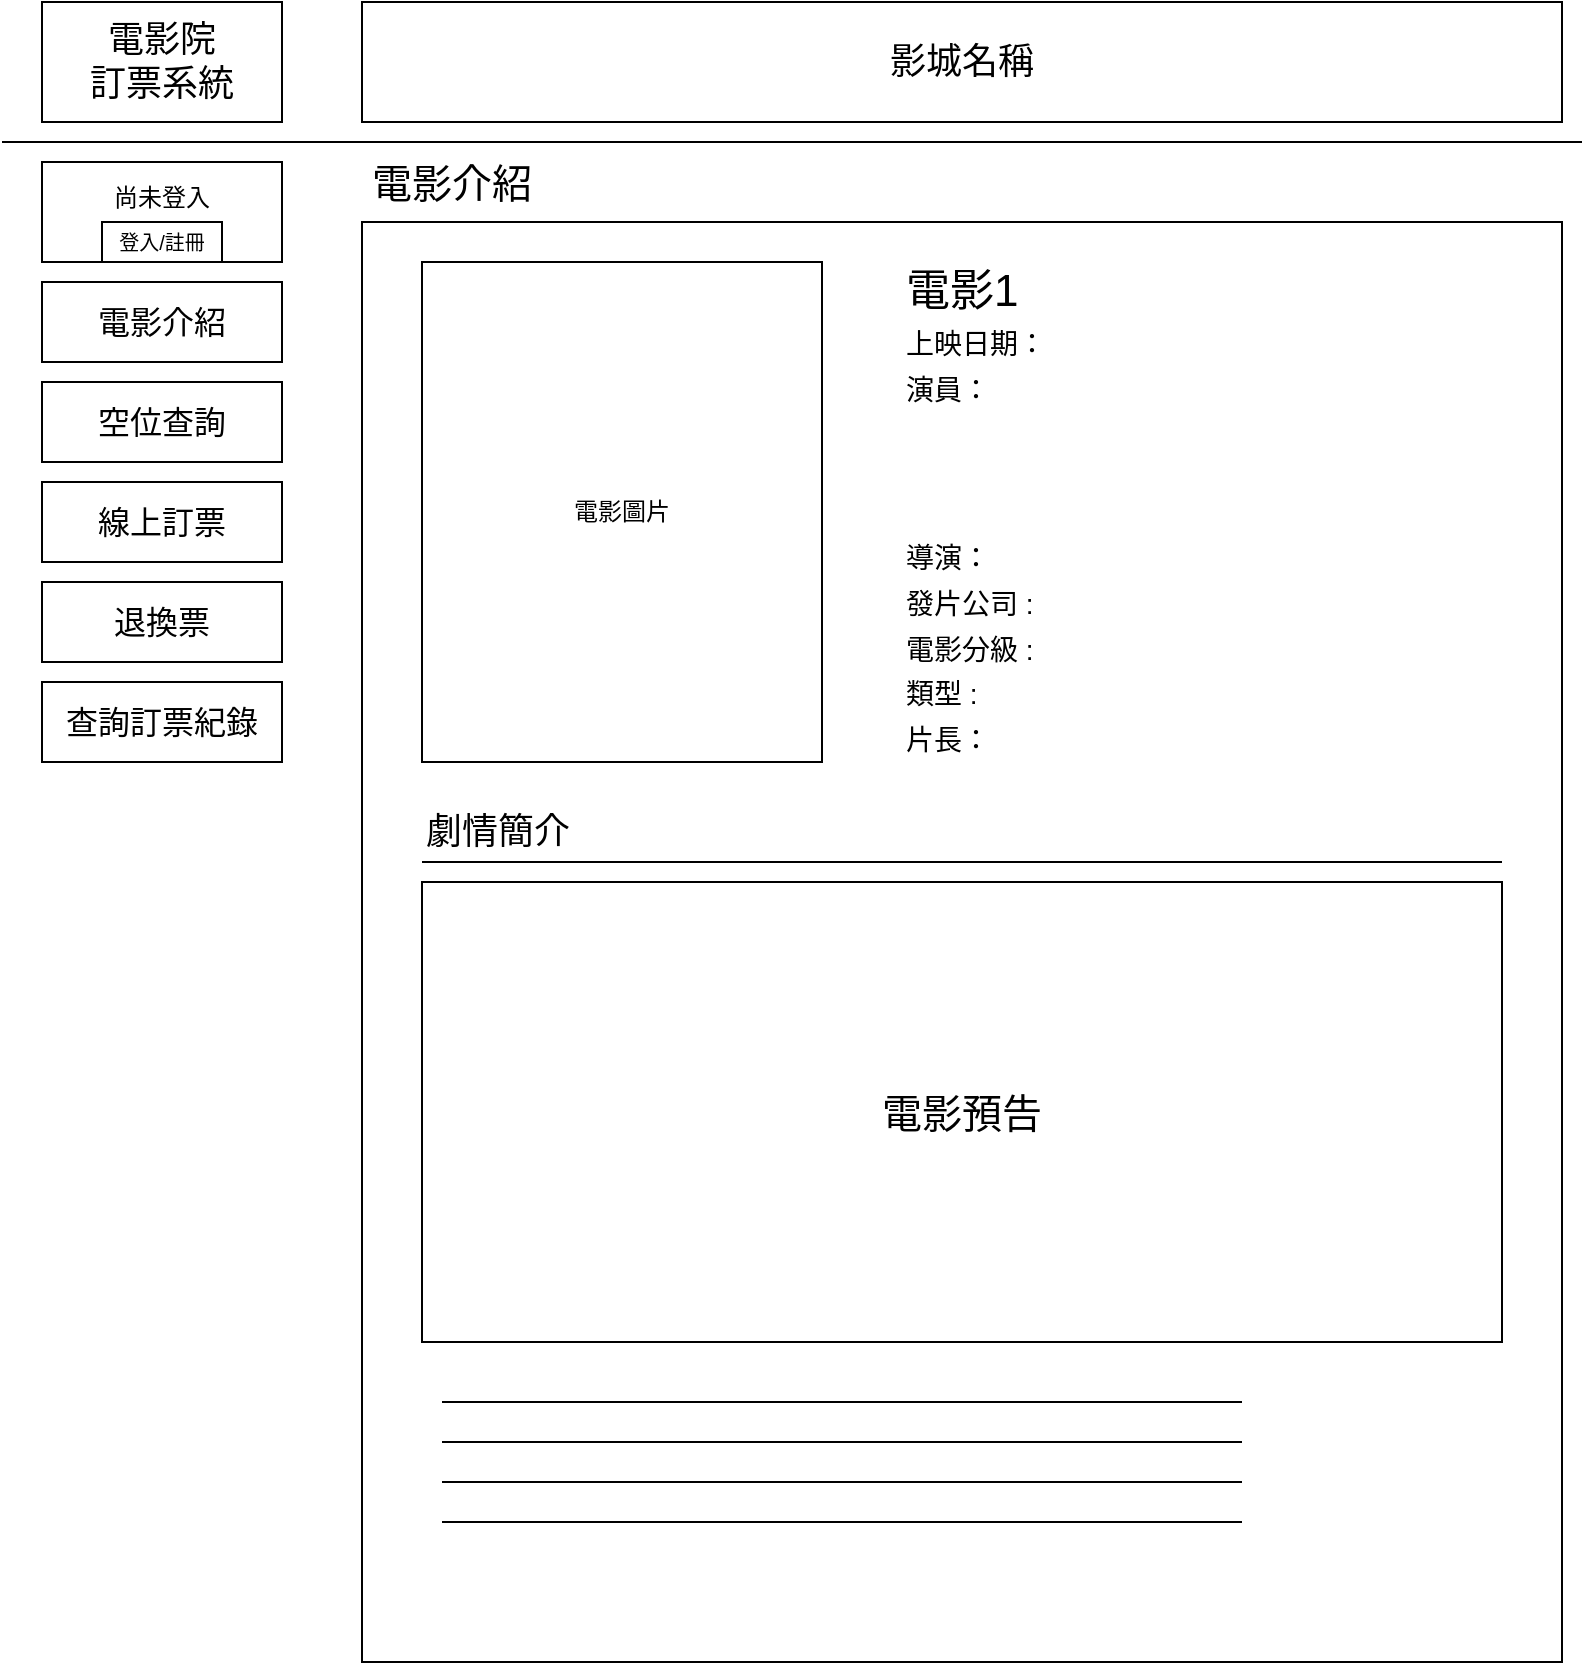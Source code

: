 <mxfile version="13.0.3" type="device"><diagram id="V6z0WZDsdBJURzAzEbW3" name="Page-1"><mxGraphModel dx="434" dy="599" grid="1" gridSize="10" guides="1" tooltips="1" connect="1" arrows="1" fold="1" page="1" pageScale="1" pageWidth="827" pageHeight="1169" math="0" shadow="0"><root><mxCell id="0"/><mxCell id="1" parent="0"/><mxCell id="b8oCVE6nscO5WDQQC25G-1" value="" style="rounded=0;whiteSpace=wrap;html=1;" parent="1" vertex="1"><mxGeometry x="200" y="160" width="600" height="720" as="geometry"/></mxCell><mxCell id="b8oCVE6nscO5WDQQC25G-2" value="&lt;span style=&quot;font-size: 18px&quot;&gt;電影院&lt;br&gt;訂票系統&lt;/span&gt;" style="rounded=0;whiteSpace=wrap;html=1;" parent="1" vertex="1"><mxGeometry x="40" y="50" width="120" height="60" as="geometry"/></mxCell><mxCell id="b8oCVE6nscO5WDQQC25G-3" value="&lt;font style=&quot;font-size: 18px&quot;&gt;影城名稱&lt;/font&gt;" style="rounded=0;whiteSpace=wrap;html=1;" parent="1" vertex="1"><mxGeometry x="200" y="50" width="600" height="60" as="geometry"/></mxCell><mxCell id="b8oCVE6nscO5WDQQC25G-5" value="" style="endArrow=none;html=1;" parent="1" edge="1"><mxGeometry width="50" height="50" relative="1" as="geometry"><mxPoint x="810" y="120" as="sourcePoint"/><mxPoint x="20" y="120" as="targetPoint"/></mxGeometry></mxCell><mxCell id="b8oCVE6nscO5WDQQC25G-6" value="&lt;font style=&quot;font-size: 16px&quot;&gt;電影介紹&lt;/font&gt;" style="rounded=0;whiteSpace=wrap;html=1;" parent="1" vertex="1"><mxGeometry x="40" y="190" width="120" height="40" as="geometry"/></mxCell><mxCell id="b8oCVE6nscO5WDQQC25G-11" value="尚未登入&lt;br&gt;&amp;nbsp;" style="rounded=0;whiteSpace=wrap;html=1;strokeColor=#000000;align=center;" parent="1" vertex="1"><mxGeometry x="40" y="130" width="120" height="50" as="geometry"/></mxCell><mxCell id="b8oCVE6nscO5WDQQC25G-13" value="&lt;font style=&quot;font-size: 20px&quot;&gt;電影介紹&lt;/font&gt;" style="text;html=1;strokeColor=none;fillColor=none;align=center;verticalAlign=middle;whiteSpace=wrap;rounded=0;" parent="1" vertex="1"><mxGeometry x="200" y="130" width="90" height="20" as="geometry"/></mxCell><mxCell id="b8oCVE6nscO5WDQQC25G-18" value="&lt;font style=&quot;font-size: 16px&quot;&gt;線上訂票&lt;/font&gt;" style="rounded=0;whiteSpace=wrap;html=1;" parent="1" vertex="1"><mxGeometry x="40" y="340" width="120" height="40" as="geometry"/></mxCell><mxCell id="b8oCVE6nscO5WDQQC25G-76" value="電影圖片" style="rounded=0;whiteSpace=wrap;html=1;" parent="1" vertex="1"><mxGeometry x="230" y="180" width="200" height="250" as="geometry"/></mxCell><mxCell id="b8oCVE6nscO5WDQQC25G-82" value="&lt;span style=&quot;font-size: 16px&quot;&gt;退換票&lt;/span&gt;" style="rounded=0;whiteSpace=wrap;html=1;" parent="1" vertex="1"><mxGeometry x="40" y="340" width="120" height="40" as="geometry"/></mxCell><mxCell id="b8oCVE6nscO5WDQQC25G-83" value="&lt;font style=&quot;font-size: 16px&quot;&gt;查詢訂票紀錄&lt;/font&gt;" style="rounded=0;whiteSpace=wrap;html=1;" parent="1" vertex="1"><mxGeometry x="40" y="390" width="120" height="40" as="geometry"/></mxCell><mxCell id="b8oCVE6nscO5WDQQC25G-85" value="&lt;font style=&quot;font-size: 16px&quot;&gt;空位查詢&lt;/font&gt;" style="rounded=0;whiteSpace=wrap;html=1;" parent="1" vertex="1"><mxGeometry x="40" y="240" width="120" height="40" as="geometry"/></mxCell><mxCell id="b8oCVE6nscO5WDQQC25G-86" value="&lt;font style=&quot;font-size: 10px&quot;&gt;登入/註冊&lt;/font&gt;" style="rounded=0;whiteSpace=wrap;html=1;strokeColor=#000000;" parent="1" vertex="1"><mxGeometry x="70" y="160" width="60" height="20" as="geometry"/></mxCell><mxCell id="gEj6kzCqYp7mq25FHKuv-1" value="&lt;font style=&quot;font-size: 16px&quot;&gt;線上訂票&lt;/font&gt;" style="rounded=0;whiteSpace=wrap;html=1;" parent="1" vertex="1"><mxGeometry x="40" y="290" width="120" height="40" as="geometry"/></mxCell><mxCell id="9nuUS_1RXoE4dCC6-C13-5" value="&lt;div style=&quot;font-size: 14px&quot;&gt;&lt;font style=&quot;font-size: 14px&quot;&gt;上映日期：&lt;/font&gt;&lt;/div&gt;&lt;div style=&quot;font-size: 5px&quot;&gt;&lt;font style=&quot;font-size: 5px&quot;&gt;&lt;br&gt;&lt;/font&gt;&lt;/div&gt;&lt;div style=&quot;font-size: 14px&quot;&gt;&lt;font style=&quot;font-size: 14px&quot;&gt;演員：&lt;/font&gt;&lt;/div&gt;&lt;div style=&quot;font-size: 14px&quot;&gt;&lt;font style=&quot;font-size: 14px&quot;&gt;&lt;br&gt;&lt;/font&gt;&lt;/div&gt;&lt;div style=&quot;font-size: 14px&quot;&gt;&lt;font style=&quot;font-size: 14px&quot;&gt;&lt;br&gt;&lt;/font&gt;&lt;/div&gt;&lt;div style=&quot;font-size: 14px&quot;&gt;&lt;br&gt;&lt;/div&gt;&lt;div style=&quot;font-size: 14px&quot;&gt;&lt;br&gt;&lt;/div&gt;&lt;div style=&quot;font-size: 14px&quot;&gt;&lt;font style=&quot;font-size: 14px&quot;&gt;導演：&lt;/font&gt;&lt;/div&gt;&lt;div style=&quot;font-size: 5px&quot;&gt;&lt;font style=&quot;font-size: 5px&quot;&gt;&lt;br&gt;&lt;/font&gt;&lt;/div&gt;&lt;div style=&quot;font-size: 14px&quot;&gt;&lt;font style=&quot;font-size: 14px&quot;&gt;發片公司 :&lt;/font&gt;&lt;/div&gt;&lt;div style=&quot;font-size: 5px&quot;&gt;&lt;font style=&quot;font-size: 5px&quot;&gt;&lt;br&gt;&lt;/font&gt;&lt;/div&gt;&lt;div style=&quot;font-size: 14px&quot;&gt;&lt;font style=&quot;font-size: 14px&quot;&gt;電影分級 :&lt;/font&gt;&lt;/div&gt;&lt;div style=&quot;font-size: 5px&quot;&gt;&lt;font style=&quot;font-size: 5px&quot;&gt;&lt;br&gt;&lt;/font&gt;&lt;/div&gt;&lt;div style=&quot;font-size: 14px&quot;&gt;類型 :&lt;/div&gt;&lt;div style=&quot;font-size: 5px&quot;&gt;&lt;font style=&quot;font-size: 5px&quot;&gt;&lt;br&gt;&lt;/font&gt;&lt;/div&gt;&lt;div style=&quot;font-size: 14px&quot;&gt;&lt;font style=&quot;font-size: 14px&quot;&gt;片長：&lt;br&gt;&lt;/font&gt;&lt;/div&gt;" style="text;html=1;align=left;verticalAlign=middle;resizable=0;points=[];autosize=1;" parent="1" vertex="1"><mxGeometry x="470" y="210" width="90" height="220" as="geometry"/></mxCell><mxCell id="9nuUS_1RXoE4dCC6-C13-7" value="&lt;font style=&quot;font-size: 22px&quot;&gt;電影1&lt;/font&gt;" style="rounded=0;whiteSpace=wrap;html=1;strokeColor=none;align=left;" parent="1" vertex="1"><mxGeometry x="470" y="180" width="280" height="30" as="geometry"/></mxCell><mxCell id="9nuUS_1RXoE4dCC6-C13-8" value="&lt;font style=&quot;font-size: 18px&quot;&gt;劇情簡介&lt;/font&gt;" style="rounded=0;whiteSpace=wrap;html=1;strokeColor=none;align=left;" parent="1" vertex="1"><mxGeometry x="230" y="450" width="280" height="30" as="geometry"/></mxCell><mxCell id="9nuUS_1RXoE4dCC6-C13-10" value="" style="endArrow=none;html=1;" parent="1" edge="1"><mxGeometry width="50" height="50" relative="1" as="geometry"><mxPoint x="230" y="480" as="sourcePoint"/><mxPoint x="770" y="480" as="targetPoint"/></mxGeometry></mxCell><mxCell id="9nuUS_1RXoE4dCC6-C13-12" value="&lt;font style=&quot;font-size: 20px&quot;&gt;電影預告&lt;/font&gt;" style="rounded=0;whiteSpace=wrap;html=1;" parent="1" vertex="1"><mxGeometry x="230" y="490" width="540" height="230" as="geometry"/></mxCell><mxCell id="9nuUS_1RXoE4dCC6-C13-16" value="" style="endArrow=none;html=1;" parent="1" edge="1"><mxGeometry width="50" height="50" relative="1" as="geometry"><mxPoint x="240" y="770" as="sourcePoint"/><mxPoint x="640" y="770" as="targetPoint"/></mxGeometry></mxCell><mxCell id="9nuUS_1RXoE4dCC6-C13-17" value="" style="endArrow=none;html=1;" parent="1" edge="1"><mxGeometry width="50" height="50" relative="1" as="geometry"><mxPoint x="240" y="790" as="sourcePoint"/><mxPoint x="640" y="790" as="targetPoint"/></mxGeometry></mxCell><mxCell id="9nuUS_1RXoE4dCC6-C13-18" value="" style="endArrow=none;html=1;" parent="1" edge="1"><mxGeometry width="50" height="50" relative="1" as="geometry"><mxPoint x="240" y="810" as="sourcePoint"/><mxPoint x="640" y="810" as="targetPoint"/></mxGeometry></mxCell><mxCell id="9nuUS_1RXoE4dCC6-C13-19" value="" style="endArrow=none;html=1;" parent="1" edge="1"><mxGeometry width="50" height="50" relative="1" as="geometry"><mxPoint x="240" y="750" as="sourcePoint"/><mxPoint x="640" y="750" as="targetPoint"/></mxGeometry></mxCell></root></mxGraphModel></diagram></mxfile>
